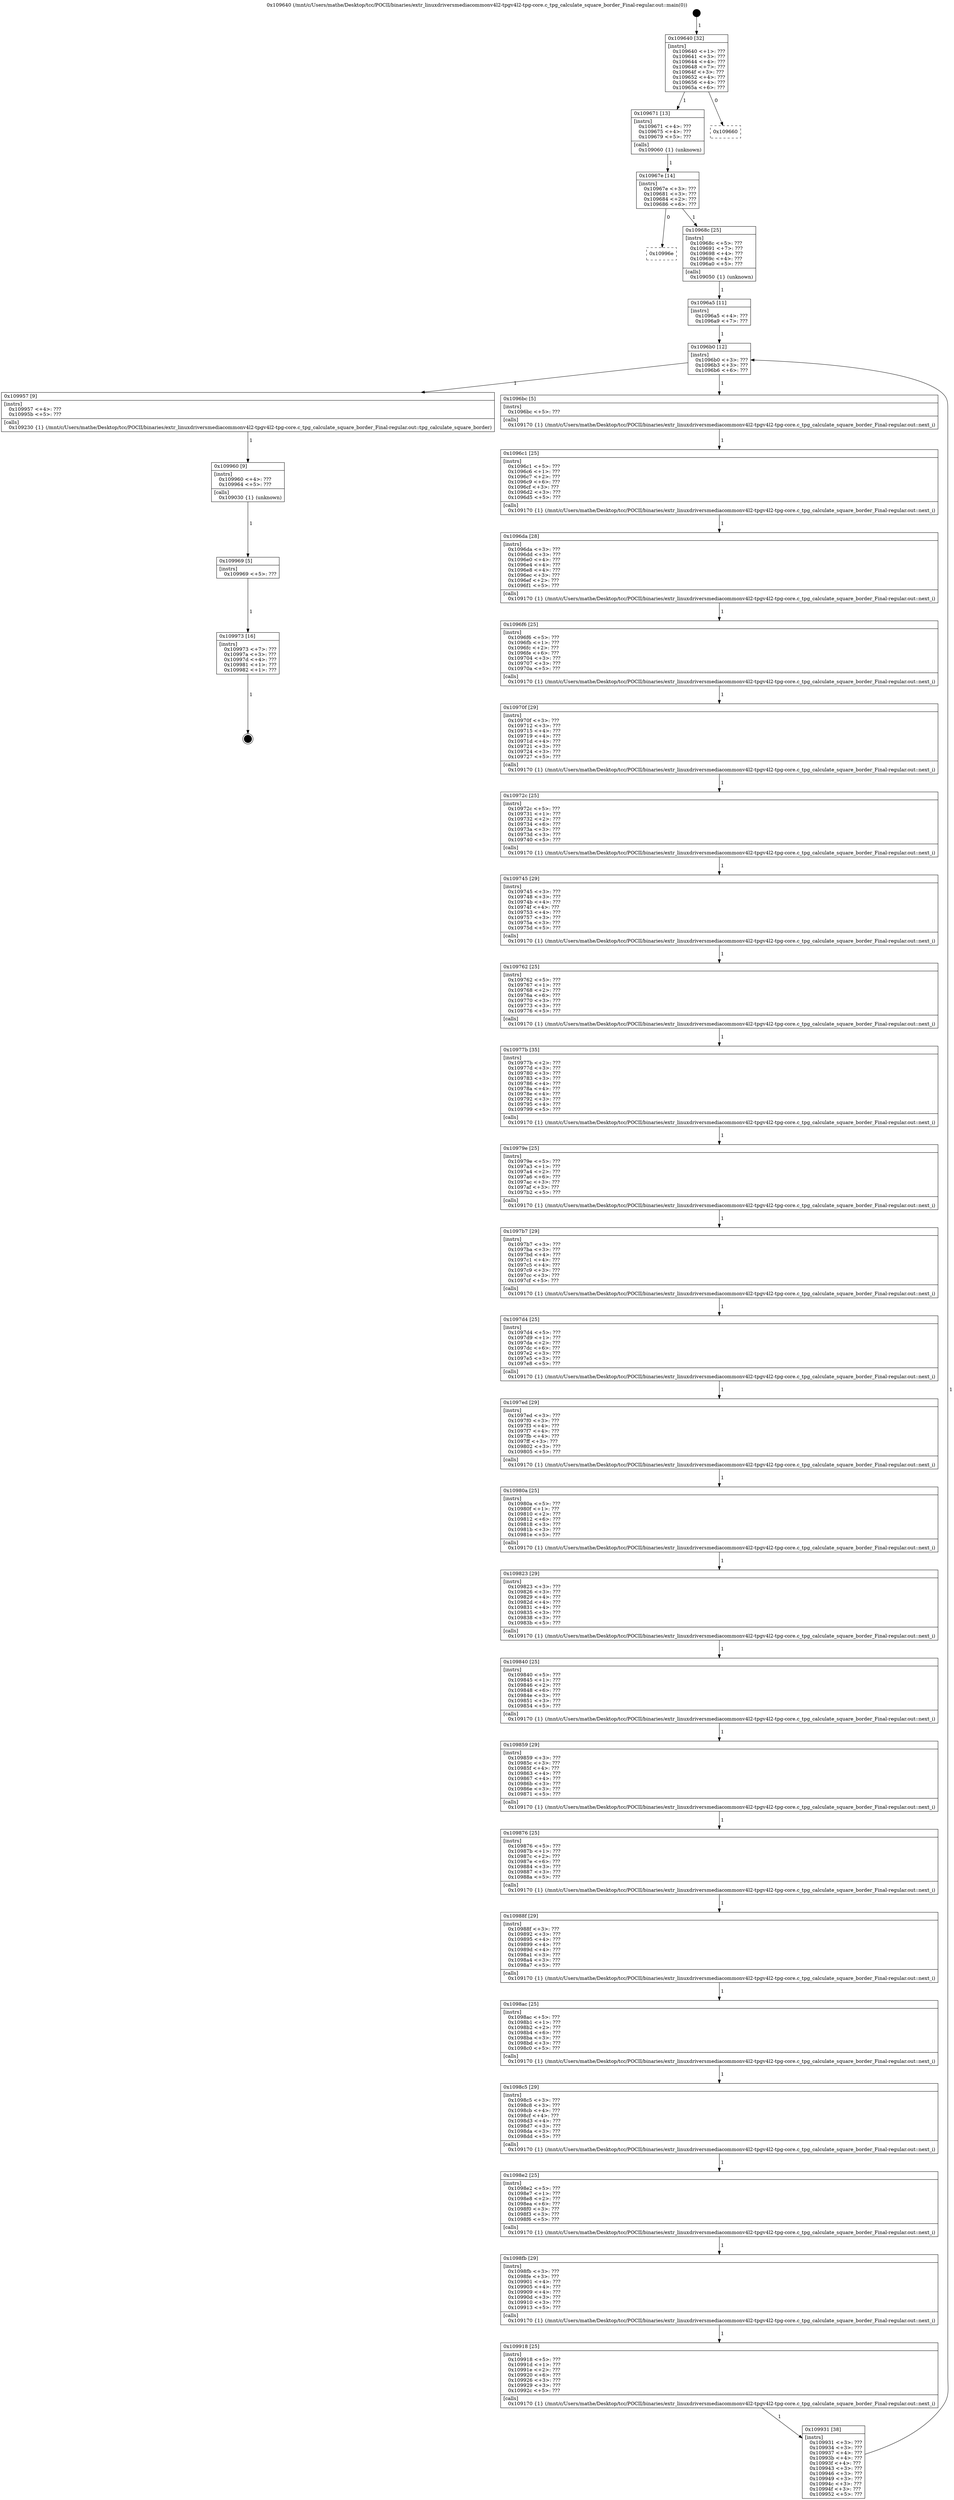 digraph "0x109640" {
  label = "0x109640 (/mnt/c/Users/mathe/Desktop/tcc/POCII/binaries/extr_linuxdriversmediacommonv4l2-tpgv4l2-tpg-core.c_tpg_calculate_square_border_Final-regular.out::main(0))"
  labelloc = "t"
  node[shape=record]

  Entry [label="",width=0.3,height=0.3,shape=circle,fillcolor=black,style=filled]
  "0x109640" [label="{
     0x109640 [32]\l
     | [instrs]\l
     &nbsp;&nbsp;0x109640 \<+1\>: ???\l
     &nbsp;&nbsp;0x109641 \<+3\>: ???\l
     &nbsp;&nbsp;0x109644 \<+4\>: ???\l
     &nbsp;&nbsp;0x109648 \<+7\>: ???\l
     &nbsp;&nbsp;0x10964f \<+3\>: ???\l
     &nbsp;&nbsp;0x109652 \<+4\>: ???\l
     &nbsp;&nbsp;0x109656 \<+4\>: ???\l
     &nbsp;&nbsp;0x10965a \<+6\>: ???\l
  }"]
  "0x109671" [label="{
     0x109671 [13]\l
     | [instrs]\l
     &nbsp;&nbsp;0x109671 \<+4\>: ???\l
     &nbsp;&nbsp;0x109675 \<+4\>: ???\l
     &nbsp;&nbsp;0x109679 \<+5\>: ???\l
     | [calls]\l
     &nbsp;&nbsp;0x109060 \{1\} (unknown)\l
  }"]
  "0x109660" [label="{
     0x109660\l
  }", style=dashed]
  "0x10967e" [label="{
     0x10967e [14]\l
     | [instrs]\l
     &nbsp;&nbsp;0x10967e \<+3\>: ???\l
     &nbsp;&nbsp;0x109681 \<+3\>: ???\l
     &nbsp;&nbsp;0x109684 \<+2\>: ???\l
     &nbsp;&nbsp;0x109686 \<+6\>: ???\l
  }"]
  "0x10996e" [label="{
     0x10996e\l
  }", style=dashed]
  "0x10968c" [label="{
     0x10968c [25]\l
     | [instrs]\l
     &nbsp;&nbsp;0x10968c \<+5\>: ???\l
     &nbsp;&nbsp;0x109691 \<+7\>: ???\l
     &nbsp;&nbsp;0x109698 \<+4\>: ???\l
     &nbsp;&nbsp;0x10969c \<+4\>: ???\l
     &nbsp;&nbsp;0x1096a0 \<+5\>: ???\l
     | [calls]\l
     &nbsp;&nbsp;0x109050 \{1\} (unknown)\l
  }"]
  Exit [label="",width=0.3,height=0.3,shape=circle,fillcolor=black,style=filled,peripheries=2]
  "0x1096b0" [label="{
     0x1096b0 [12]\l
     | [instrs]\l
     &nbsp;&nbsp;0x1096b0 \<+3\>: ???\l
     &nbsp;&nbsp;0x1096b3 \<+3\>: ???\l
     &nbsp;&nbsp;0x1096b6 \<+6\>: ???\l
  }"]
  "0x109957" [label="{
     0x109957 [9]\l
     | [instrs]\l
     &nbsp;&nbsp;0x109957 \<+4\>: ???\l
     &nbsp;&nbsp;0x10995b \<+5\>: ???\l
     | [calls]\l
     &nbsp;&nbsp;0x109230 \{1\} (/mnt/c/Users/mathe/Desktop/tcc/POCII/binaries/extr_linuxdriversmediacommonv4l2-tpgv4l2-tpg-core.c_tpg_calculate_square_border_Final-regular.out::tpg_calculate_square_border)\l
  }"]
  "0x1096bc" [label="{
     0x1096bc [5]\l
     | [instrs]\l
     &nbsp;&nbsp;0x1096bc \<+5\>: ???\l
     | [calls]\l
     &nbsp;&nbsp;0x109170 \{1\} (/mnt/c/Users/mathe/Desktop/tcc/POCII/binaries/extr_linuxdriversmediacommonv4l2-tpgv4l2-tpg-core.c_tpg_calculate_square_border_Final-regular.out::next_i)\l
  }"]
  "0x1096c1" [label="{
     0x1096c1 [25]\l
     | [instrs]\l
     &nbsp;&nbsp;0x1096c1 \<+5\>: ???\l
     &nbsp;&nbsp;0x1096c6 \<+1\>: ???\l
     &nbsp;&nbsp;0x1096c7 \<+2\>: ???\l
     &nbsp;&nbsp;0x1096c9 \<+6\>: ???\l
     &nbsp;&nbsp;0x1096cf \<+3\>: ???\l
     &nbsp;&nbsp;0x1096d2 \<+3\>: ???\l
     &nbsp;&nbsp;0x1096d5 \<+5\>: ???\l
     | [calls]\l
     &nbsp;&nbsp;0x109170 \{1\} (/mnt/c/Users/mathe/Desktop/tcc/POCII/binaries/extr_linuxdriversmediacommonv4l2-tpgv4l2-tpg-core.c_tpg_calculate_square_border_Final-regular.out::next_i)\l
  }"]
  "0x1096da" [label="{
     0x1096da [28]\l
     | [instrs]\l
     &nbsp;&nbsp;0x1096da \<+3\>: ???\l
     &nbsp;&nbsp;0x1096dd \<+3\>: ???\l
     &nbsp;&nbsp;0x1096e0 \<+4\>: ???\l
     &nbsp;&nbsp;0x1096e4 \<+4\>: ???\l
     &nbsp;&nbsp;0x1096e8 \<+4\>: ???\l
     &nbsp;&nbsp;0x1096ec \<+3\>: ???\l
     &nbsp;&nbsp;0x1096ef \<+2\>: ???\l
     &nbsp;&nbsp;0x1096f1 \<+5\>: ???\l
     | [calls]\l
     &nbsp;&nbsp;0x109170 \{1\} (/mnt/c/Users/mathe/Desktop/tcc/POCII/binaries/extr_linuxdriversmediacommonv4l2-tpgv4l2-tpg-core.c_tpg_calculate_square_border_Final-regular.out::next_i)\l
  }"]
  "0x1096f6" [label="{
     0x1096f6 [25]\l
     | [instrs]\l
     &nbsp;&nbsp;0x1096f6 \<+5\>: ???\l
     &nbsp;&nbsp;0x1096fb \<+1\>: ???\l
     &nbsp;&nbsp;0x1096fc \<+2\>: ???\l
     &nbsp;&nbsp;0x1096fe \<+6\>: ???\l
     &nbsp;&nbsp;0x109704 \<+3\>: ???\l
     &nbsp;&nbsp;0x109707 \<+3\>: ???\l
     &nbsp;&nbsp;0x10970a \<+5\>: ???\l
     | [calls]\l
     &nbsp;&nbsp;0x109170 \{1\} (/mnt/c/Users/mathe/Desktop/tcc/POCII/binaries/extr_linuxdriversmediacommonv4l2-tpgv4l2-tpg-core.c_tpg_calculate_square_border_Final-regular.out::next_i)\l
  }"]
  "0x10970f" [label="{
     0x10970f [29]\l
     | [instrs]\l
     &nbsp;&nbsp;0x10970f \<+3\>: ???\l
     &nbsp;&nbsp;0x109712 \<+3\>: ???\l
     &nbsp;&nbsp;0x109715 \<+4\>: ???\l
     &nbsp;&nbsp;0x109719 \<+4\>: ???\l
     &nbsp;&nbsp;0x10971d \<+4\>: ???\l
     &nbsp;&nbsp;0x109721 \<+3\>: ???\l
     &nbsp;&nbsp;0x109724 \<+3\>: ???\l
     &nbsp;&nbsp;0x109727 \<+5\>: ???\l
     | [calls]\l
     &nbsp;&nbsp;0x109170 \{1\} (/mnt/c/Users/mathe/Desktop/tcc/POCII/binaries/extr_linuxdriversmediacommonv4l2-tpgv4l2-tpg-core.c_tpg_calculate_square_border_Final-regular.out::next_i)\l
  }"]
  "0x10972c" [label="{
     0x10972c [25]\l
     | [instrs]\l
     &nbsp;&nbsp;0x10972c \<+5\>: ???\l
     &nbsp;&nbsp;0x109731 \<+1\>: ???\l
     &nbsp;&nbsp;0x109732 \<+2\>: ???\l
     &nbsp;&nbsp;0x109734 \<+6\>: ???\l
     &nbsp;&nbsp;0x10973a \<+3\>: ???\l
     &nbsp;&nbsp;0x10973d \<+3\>: ???\l
     &nbsp;&nbsp;0x109740 \<+5\>: ???\l
     | [calls]\l
     &nbsp;&nbsp;0x109170 \{1\} (/mnt/c/Users/mathe/Desktop/tcc/POCII/binaries/extr_linuxdriversmediacommonv4l2-tpgv4l2-tpg-core.c_tpg_calculate_square_border_Final-regular.out::next_i)\l
  }"]
  "0x109745" [label="{
     0x109745 [29]\l
     | [instrs]\l
     &nbsp;&nbsp;0x109745 \<+3\>: ???\l
     &nbsp;&nbsp;0x109748 \<+3\>: ???\l
     &nbsp;&nbsp;0x10974b \<+4\>: ???\l
     &nbsp;&nbsp;0x10974f \<+4\>: ???\l
     &nbsp;&nbsp;0x109753 \<+4\>: ???\l
     &nbsp;&nbsp;0x109757 \<+3\>: ???\l
     &nbsp;&nbsp;0x10975a \<+3\>: ???\l
     &nbsp;&nbsp;0x10975d \<+5\>: ???\l
     | [calls]\l
     &nbsp;&nbsp;0x109170 \{1\} (/mnt/c/Users/mathe/Desktop/tcc/POCII/binaries/extr_linuxdriversmediacommonv4l2-tpgv4l2-tpg-core.c_tpg_calculate_square_border_Final-regular.out::next_i)\l
  }"]
  "0x109762" [label="{
     0x109762 [25]\l
     | [instrs]\l
     &nbsp;&nbsp;0x109762 \<+5\>: ???\l
     &nbsp;&nbsp;0x109767 \<+1\>: ???\l
     &nbsp;&nbsp;0x109768 \<+2\>: ???\l
     &nbsp;&nbsp;0x10976a \<+6\>: ???\l
     &nbsp;&nbsp;0x109770 \<+3\>: ???\l
     &nbsp;&nbsp;0x109773 \<+3\>: ???\l
     &nbsp;&nbsp;0x109776 \<+5\>: ???\l
     | [calls]\l
     &nbsp;&nbsp;0x109170 \{1\} (/mnt/c/Users/mathe/Desktop/tcc/POCII/binaries/extr_linuxdriversmediacommonv4l2-tpgv4l2-tpg-core.c_tpg_calculate_square_border_Final-regular.out::next_i)\l
  }"]
  "0x10977b" [label="{
     0x10977b [35]\l
     | [instrs]\l
     &nbsp;&nbsp;0x10977b \<+2\>: ???\l
     &nbsp;&nbsp;0x10977d \<+3\>: ???\l
     &nbsp;&nbsp;0x109780 \<+3\>: ???\l
     &nbsp;&nbsp;0x109783 \<+3\>: ???\l
     &nbsp;&nbsp;0x109786 \<+4\>: ???\l
     &nbsp;&nbsp;0x10978a \<+4\>: ???\l
     &nbsp;&nbsp;0x10978e \<+4\>: ???\l
     &nbsp;&nbsp;0x109792 \<+3\>: ???\l
     &nbsp;&nbsp;0x109795 \<+4\>: ???\l
     &nbsp;&nbsp;0x109799 \<+5\>: ???\l
     | [calls]\l
     &nbsp;&nbsp;0x109170 \{1\} (/mnt/c/Users/mathe/Desktop/tcc/POCII/binaries/extr_linuxdriversmediacommonv4l2-tpgv4l2-tpg-core.c_tpg_calculate_square_border_Final-regular.out::next_i)\l
  }"]
  "0x10979e" [label="{
     0x10979e [25]\l
     | [instrs]\l
     &nbsp;&nbsp;0x10979e \<+5\>: ???\l
     &nbsp;&nbsp;0x1097a3 \<+1\>: ???\l
     &nbsp;&nbsp;0x1097a4 \<+2\>: ???\l
     &nbsp;&nbsp;0x1097a6 \<+6\>: ???\l
     &nbsp;&nbsp;0x1097ac \<+3\>: ???\l
     &nbsp;&nbsp;0x1097af \<+3\>: ???\l
     &nbsp;&nbsp;0x1097b2 \<+5\>: ???\l
     | [calls]\l
     &nbsp;&nbsp;0x109170 \{1\} (/mnt/c/Users/mathe/Desktop/tcc/POCII/binaries/extr_linuxdriversmediacommonv4l2-tpgv4l2-tpg-core.c_tpg_calculate_square_border_Final-regular.out::next_i)\l
  }"]
  "0x1097b7" [label="{
     0x1097b7 [29]\l
     | [instrs]\l
     &nbsp;&nbsp;0x1097b7 \<+3\>: ???\l
     &nbsp;&nbsp;0x1097ba \<+3\>: ???\l
     &nbsp;&nbsp;0x1097bd \<+4\>: ???\l
     &nbsp;&nbsp;0x1097c1 \<+4\>: ???\l
     &nbsp;&nbsp;0x1097c5 \<+4\>: ???\l
     &nbsp;&nbsp;0x1097c9 \<+3\>: ???\l
     &nbsp;&nbsp;0x1097cc \<+3\>: ???\l
     &nbsp;&nbsp;0x1097cf \<+5\>: ???\l
     | [calls]\l
     &nbsp;&nbsp;0x109170 \{1\} (/mnt/c/Users/mathe/Desktop/tcc/POCII/binaries/extr_linuxdriversmediacommonv4l2-tpgv4l2-tpg-core.c_tpg_calculate_square_border_Final-regular.out::next_i)\l
  }"]
  "0x1097d4" [label="{
     0x1097d4 [25]\l
     | [instrs]\l
     &nbsp;&nbsp;0x1097d4 \<+5\>: ???\l
     &nbsp;&nbsp;0x1097d9 \<+1\>: ???\l
     &nbsp;&nbsp;0x1097da \<+2\>: ???\l
     &nbsp;&nbsp;0x1097dc \<+6\>: ???\l
     &nbsp;&nbsp;0x1097e2 \<+3\>: ???\l
     &nbsp;&nbsp;0x1097e5 \<+3\>: ???\l
     &nbsp;&nbsp;0x1097e8 \<+5\>: ???\l
     | [calls]\l
     &nbsp;&nbsp;0x109170 \{1\} (/mnt/c/Users/mathe/Desktop/tcc/POCII/binaries/extr_linuxdriversmediacommonv4l2-tpgv4l2-tpg-core.c_tpg_calculate_square_border_Final-regular.out::next_i)\l
  }"]
  "0x1097ed" [label="{
     0x1097ed [29]\l
     | [instrs]\l
     &nbsp;&nbsp;0x1097ed \<+3\>: ???\l
     &nbsp;&nbsp;0x1097f0 \<+3\>: ???\l
     &nbsp;&nbsp;0x1097f3 \<+4\>: ???\l
     &nbsp;&nbsp;0x1097f7 \<+4\>: ???\l
     &nbsp;&nbsp;0x1097fb \<+4\>: ???\l
     &nbsp;&nbsp;0x1097ff \<+3\>: ???\l
     &nbsp;&nbsp;0x109802 \<+3\>: ???\l
     &nbsp;&nbsp;0x109805 \<+5\>: ???\l
     | [calls]\l
     &nbsp;&nbsp;0x109170 \{1\} (/mnt/c/Users/mathe/Desktop/tcc/POCII/binaries/extr_linuxdriversmediacommonv4l2-tpgv4l2-tpg-core.c_tpg_calculate_square_border_Final-regular.out::next_i)\l
  }"]
  "0x10980a" [label="{
     0x10980a [25]\l
     | [instrs]\l
     &nbsp;&nbsp;0x10980a \<+5\>: ???\l
     &nbsp;&nbsp;0x10980f \<+1\>: ???\l
     &nbsp;&nbsp;0x109810 \<+2\>: ???\l
     &nbsp;&nbsp;0x109812 \<+6\>: ???\l
     &nbsp;&nbsp;0x109818 \<+3\>: ???\l
     &nbsp;&nbsp;0x10981b \<+3\>: ???\l
     &nbsp;&nbsp;0x10981e \<+5\>: ???\l
     | [calls]\l
     &nbsp;&nbsp;0x109170 \{1\} (/mnt/c/Users/mathe/Desktop/tcc/POCII/binaries/extr_linuxdriversmediacommonv4l2-tpgv4l2-tpg-core.c_tpg_calculate_square_border_Final-regular.out::next_i)\l
  }"]
  "0x109823" [label="{
     0x109823 [29]\l
     | [instrs]\l
     &nbsp;&nbsp;0x109823 \<+3\>: ???\l
     &nbsp;&nbsp;0x109826 \<+3\>: ???\l
     &nbsp;&nbsp;0x109829 \<+4\>: ???\l
     &nbsp;&nbsp;0x10982d \<+4\>: ???\l
     &nbsp;&nbsp;0x109831 \<+4\>: ???\l
     &nbsp;&nbsp;0x109835 \<+3\>: ???\l
     &nbsp;&nbsp;0x109838 \<+3\>: ???\l
     &nbsp;&nbsp;0x10983b \<+5\>: ???\l
     | [calls]\l
     &nbsp;&nbsp;0x109170 \{1\} (/mnt/c/Users/mathe/Desktop/tcc/POCII/binaries/extr_linuxdriversmediacommonv4l2-tpgv4l2-tpg-core.c_tpg_calculate_square_border_Final-regular.out::next_i)\l
  }"]
  "0x109840" [label="{
     0x109840 [25]\l
     | [instrs]\l
     &nbsp;&nbsp;0x109840 \<+5\>: ???\l
     &nbsp;&nbsp;0x109845 \<+1\>: ???\l
     &nbsp;&nbsp;0x109846 \<+2\>: ???\l
     &nbsp;&nbsp;0x109848 \<+6\>: ???\l
     &nbsp;&nbsp;0x10984e \<+3\>: ???\l
     &nbsp;&nbsp;0x109851 \<+3\>: ???\l
     &nbsp;&nbsp;0x109854 \<+5\>: ???\l
     | [calls]\l
     &nbsp;&nbsp;0x109170 \{1\} (/mnt/c/Users/mathe/Desktop/tcc/POCII/binaries/extr_linuxdriversmediacommonv4l2-tpgv4l2-tpg-core.c_tpg_calculate_square_border_Final-regular.out::next_i)\l
  }"]
  "0x109859" [label="{
     0x109859 [29]\l
     | [instrs]\l
     &nbsp;&nbsp;0x109859 \<+3\>: ???\l
     &nbsp;&nbsp;0x10985c \<+3\>: ???\l
     &nbsp;&nbsp;0x10985f \<+4\>: ???\l
     &nbsp;&nbsp;0x109863 \<+4\>: ???\l
     &nbsp;&nbsp;0x109867 \<+4\>: ???\l
     &nbsp;&nbsp;0x10986b \<+3\>: ???\l
     &nbsp;&nbsp;0x10986e \<+3\>: ???\l
     &nbsp;&nbsp;0x109871 \<+5\>: ???\l
     | [calls]\l
     &nbsp;&nbsp;0x109170 \{1\} (/mnt/c/Users/mathe/Desktop/tcc/POCII/binaries/extr_linuxdriversmediacommonv4l2-tpgv4l2-tpg-core.c_tpg_calculate_square_border_Final-regular.out::next_i)\l
  }"]
  "0x109876" [label="{
     0x109876 [25]\l
     | [instrs]\l
     &nbsp;&nbsp;0x109876 \<+5\>: ???\l
     &nbsp;&nbsp;0x10987b \<+1\>: ???\l
     &nbsp;&nbsp;0x10987c \<+2\>: ???\l
     &nbsp;&nbsp;0x10987e \<+6\>: ???\l
     &nbsp;&nbsp;0x109884 \<+3\>: ???\l
     &nbsp;&nbsp;0x109887 \<+3\>: ???\l
     &nbsp;&nbsp;0x10988a \<+5\>: ???\l
     | [calls]\l
     &nbsp;&nbsp;0x109170 \{1\} (/mnt/c/Users/mathe/Desktop/tcc/POCII/binaries/extr_linuxdriversmediacommonv4l2-tpgv4l2-tpg-core.c_tpg_calculate_square_border_Final-regular.out::next_i)\l
  }"]
  "0x10988f" [label="{
     0x10988f [29]\l
     | [instrs]\l
     &nbsp;&nbsp;0x10988f \<+3\>: ???\l
     &nbsp;&nbsp;0x109892 \<+3\>: ???\l
     &nbsp;&nbsp;0x109895 \<+4\>: ???\l
     &nbsp;&nbsp;0x109899 \<+4\>: ???\l
     &nbsp;&nbsp;0x10989d \<+4\>: ???\l
     &nbsp;&nbsp;0x1098a1 \<+3\>: ???\l
     &nbsp;&nbsp;0x1098a4 \<+3\>: ???\l
     &nbsp;&nbsp;0x1098a7 \<+5\>: ???\l
     | [calls]\l
     &nbsp;&nbsp;0x109170 \{1\} (/mnt/c/Users/mathe/Desktop/tcc/POCII/binaries/extr_linuxdriversmediacommonv4l2-tpgv4l2-tpg-core.c_tpg_calculate_square_border_Final-regular.out::next_i)\l
  }"]
  "0x1098ac" [label="{
     0x1098ac [25]\l
     | [instrs]\l
     &nbsp;&nbsp;0x1098ac \<+5\>: ???\l
     &nbsp;&nbsp;0x1098b1 \<+1\>: ???\l
     &nbsp;&nbsp;0x1098b2 \<+2\>: ???\l
     &nbsp;&nbsp;0x1098b4 \<+6\>: ???\l
     &nbsp;&nbsp;0x1098ba \<+3\>: ???\l
     &nbsp;&nbsp;0x1098bd \<+3\>: ???\l
     &nbsp;&nbsp;0x1098c0 \<+5\>: ???\l
     | [calls]\l
     &nbsp;&nbsp;0x109170 \{1\} (/mnt/c/Users/mathe/Desktop/tcc/POCII/binaries/extr_linuxdriversmediacommonv4l2-tpgv4l2-tpg-core.c_tpg_calculate_square_border_Final-regular.out::next_i)\l
  }"]
  "0x1098c5" [label="{
     0x1098c5 [29]\l
     | [instrs]\l
     &nbsp;&nbsp;0x1098c5 \<+3\>: ???\l
     &nbsp;&nbsp;0x1098c8 \<+3\>: ???\l
     &nbsp;&nbsp;0x1098cb \<+4\>: ???\l
     &nbsp;&nbsp;0x1098cf \<+4\>: ???\l
     &nbsp;&nbsp;0x1098d3 \<+4\>: ???\l
     &nbsp;&nbsp;0x1098d7 \<+3\>: ???\l
     &nbsp;&nbsp;0x1098da \<+3\>: ???\l
     &nbsp;&nbsp;0x1098dd \<+5\>: ???\l
     | [calls]\l
     &nbsp;&nbsp;0x109170 \{1\} (/mnt/c/Users/mathe/Desktop/tcc/POCII/binaries/extr_linuxdriversmediacommonv4l2-tpgv4l2-tpg-core.c_tpg_calculate_square_border_Final-regular.out::next_i)\l
  }"]
  "0x1098e2" [label="{
     0x1098e2 [25]\l
     | [instrs]\l
     &nbsp;&nbsp;0x1098e2 \<+5\>: ???\l
     &nbsp;&nbsp;0x1098e7 \<+1\>: ???\l
     &nbsp;&nbsp;0x1098e8 \<+2\>: ???\l
     &nbsp;&nbsp;0x1098ea \<+6\>: ???\l
     &nbsp;&nbsp;0x1098f0 \<+3\>: ???\l
     &nbsp;&nbsp;0x1098f3 \<+3\>: ???\l
     &nbsp;&nbsp;0x1098f6 \<+5\>: ???\l
     | [calls]\l
     &nbsp;&nbsp;0x109170 \{1\} (/mnt/c/Users/mathe/Desktop/tcc/POCII/binaries/extr_linuxdriversmediacommonv4l2-tpgv4l2-tpg-core.c_tpg_calculate_square_border_Final-regular.out::next_i)\l
  }"]
  "0x1098fb" [label="{
     0x1098fb [29]\l
     | [instrs]\l
     &nbsp;&nbsp;0x1098fb \<+3\>: ???\l
     &nbsp;&nbsp;0x1098fe \<+3\>: ???\l
     &nbsp;&nbsp;0x109901 \<+4\>: ???\l
     &nbsp;&nbsp;0x109905 \<+4\>: ???\l
     &nbsp;&nbsp;0x109909 \<+4\>: ???\l
     &nbsp;&nbsp;0x10990d \<+3\>: ???\l
     &nbsp;&nbsp;0x109910 \<+3\>: ???\l
     &nbsp;&nbsp;0x109913 \<+5\>: ???\l
     | [calls]\l
     &nbsp;&nbsp;0x109170 \{1\} (/mnt/c/Users/mathe/Desktop/tcc/POCII/binaries/extr_linuxdriversmediacommonv4l2-tpgv4l2-tpg-core.c_tpg_calculate_square_border_Final-regular.out::next_i)\l
  }"]
  "0x109918" [label="{
     0x109918 [25]\l
     | [instrs]\l
     &nbsp;&nbsp;0x109918 \<+5\>: ???\l
     &nbsp;&nbsp;0x10991d \<+1\>: ???\l
     &nbsp;&nbsp;0x10991e \<+2\>: ???\l
     &nbsp;&nbsp;0x109920 \<+6\>: ???\l
     &nbsp;&nbsp;0x109926 \<+3\>: ???\l
     &nbsp;&nbsp;0x109929 \<+3\>: ???\l
     &nbsp;&nbsp;0x10992c \<+5\>: ???\l
     | [calls]\l
     &nbsp;&nbsp;0x109170 \{1\} (/mnt/c/Users/mathe/Desktop/tcc/POCII/binaries/extr_linuxdriversmediacommonv4l2-tpgv4l2-tpg-core.c_tpg_calculate_square_border_Final-regular.out::next_i)\l
  }"]
  "0x109931" [label="{
     0x109931 [38]\l
     | [instrs]\l
     &nbsp;&nbsp;0x109931 \<+3\>: ???\l
     &nbsp;&nbsp;0x109934 \<+3\>: ???\l
     &nbsp;&nbsp;0x109937 \<+4\>: ???\l
     &nbsp;&nbsp;0x10993b \<+4\>: ???\l
     &nbsp;&nbsp;0x10993f \<+4\>: ???\l
     &nbsp;&nbsp;0x109943 \<+3\>: ???\l
     &nbsp;&nbsp;0x109946 \<+3\>: ???\l
     &nbsp;&nbsp;0x109949 \<+3\>: ???\l
     &nbsp;&nbsp;0x10994c \<+3\>: ???\l
     &nbsp;&nbsp;0x10994f \<+3\>: ???\l
     &nbsp;&nbsp;0x109952 \<+5\>: ???\l
  }"]
  "0x1096a5" [label="{
     0x1096a5 [11]\l
     | [instrs]\l
     &nbsp;&nbsp;0x1096a5 \<+4\>: ???\l
     &nbsp;&nbsp;0x1096a9 \<+7\>: ???\l
  }"]
  "0x109960" [label="{
     0x109960 [9]\l
     | [instrs]\l
     &nbsp;&nbsp;0x109960 \<+4\>: ???\l
     &nbsp;&nbsp;0x109964 \<+5\>: ???\l
     | [calls]\l
     &nbsp;&nbsp;0x109030 \{1\} (unknown)\l
  }"]
  "0x109969" [label="{
     0x109969 [5]\l
     | [instrs]\l
     &nbsp;&nbsp;0x109969 \<+5\>: ???\l
  }"]
  "0x109973" [label="{
     0x109973 [16]\l
     | [instrs]\l
     &nbsp;&nbsp;0x109973 \<+7\>: ???\l
     &nbsp;&nbsp;0x10997a \<+3\>: ???\l
     &nbsp;&nbsp;0x10997d \<+4\>: ???\l
     &nbsp;&nbsp;0x109981 \<+1\>: ???\l
     &nbsp;&nbsp;0x109982 \<+1\>: ???\l
  }"]
  Entry -> "0x109640" [label=" 1"]
  "0x109640" -> "0x109671" [label=" 1"]
  "0x109640" -> "0x109660" [label=" 0"]
  "0x109671" -> "0x10967e" [label=" 1"]
  "0x10967e" -> "0x10996e" [label=" 0"]
  "0x10967e" -> "0x10968c" [label=" 1"]
  "0x109973" -> Exit [label=" 1"]
  "0x10968c" -> "0x1096a5" [label=" 1"]
  "0x1096b0" -> "0x109957" [label=" 1"]
  "0x1096b0" -> "0x1096bc" [label=" 1"]
  "0x1096bc" -> "0x1096c1" [label=" 1"]
  "0x1096c1" -> "0x1096da" [label=" 1"]
  "0x1096da" -> "0x1096f6" [label=" 1"]
  "0x1096f6" -> "0x10970f" [label=" 1"]
  "0x10970f" -> "0x10972c" [label=" 1"]
  "0x10972c" -> "0x109745" [label=" 1"]
  "0x109745" -> "0x109762" [label=" 1"]
  "0x109762" -> "0x10977b" [label=" 1"]
  "0x10977b" -> "0x10979e" [label=" 1"]
  "0x10979e" -> "0x1097b7" [label=" 1"]
  "0x1097b7" -> "0x1097d4" [label=" 1"]
  "0x1097d4" -> "0x1097ed" [label=" 1"]
  "0x1097ed" -> "0x10980a" [label=" 1"]
  "0x10980a" -> "0x109823" [label=" 1"]
  "0x109823" -> "0x109840" [label=" 1"]
  "0x109840" -> "0x109859" [label=" 1"]
  "0x109859" -> "0x109876" [label=" 1"]
  "0x109876" -> "0x10988f" [label=" 1"]
  "0x10988f" -> "0x1098ac" [label=" 1"]
  "0x1098ac" -> "0x1098c5" [label=" 1"]
  "0x1098c5" -> "0x1098e2" [label=" 1"]
  "0x1098e2" -> "0x1098fb" [label=" 1"]
  "0x1098fb" -> "0x109918" [label=" 1"]
  "0x109918" -> "0x109931" [label=" 1"]
  "0x1096a5" -> "0x1096b0" [label=" 1"]
  "0x109931" -> "0x1096b0" [label=" 1"]
  "0x109957" -> "0x109960" [label=" 1"]
  "0x109960" -> "0x109969" [label=" 1"]
  "0x109969" -> "0x109973" [label=" 1"]
}
